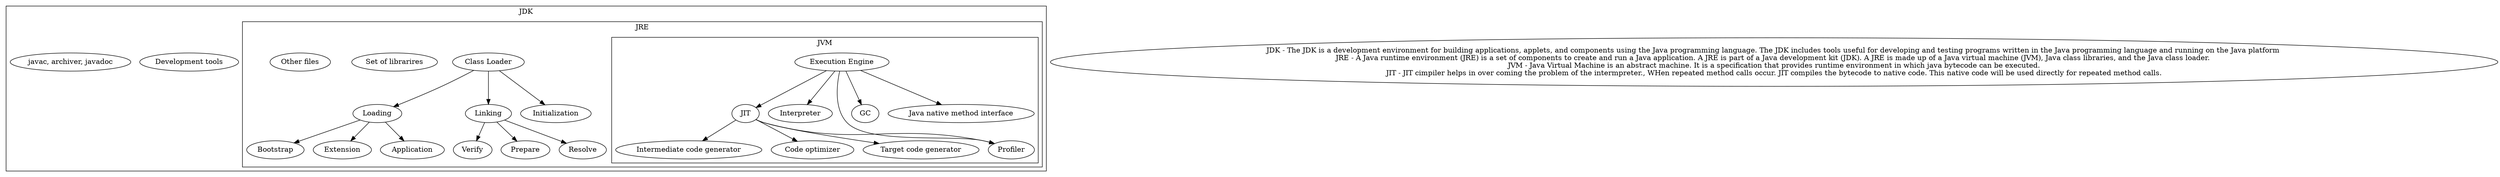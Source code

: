 digraph mygraph {

subgraph cluster_0 {
label="JDK";

"Development tools"
"javac, archiver, javadoc"
subgraph cluster_1{
label="JRE";
"Class Loader" -> Loading;
"Class Loader" -> Linking;
"Class Loader" -> Initialization;
"Set of librarires"
"Other files"
Loading-> Bootstrap;
Loading-> Extension;
Loading-> Application;

Linking-> Verify;
Linking-> Prepare;
Linking-> Resolve;

subgraph cluster_2{
label="JVM";

"Execution Engine" -> JIT;
"Execution Engine" -> Interpreter;
"Execution Engine" -> Profiler;
"Execution Engine" -> GC;
"Execution Engine" -> "Java native method interface";

JIT -> "Intermediate code generator"
JIT -> "Code optimizer"
JIT -> "Target code generator"
JIT -> "Profiler"
}
}
}
"JDK - The JDK is a development environment for building applications, applets, and components using the Java programming language. The JDK includes tools useful for developing and testing programs written in the Java programming language and running on the Java platform \nJRE - A Java runtime environment (JRE) is a set of components to create and run a Java application. A JRE is part of a Java development kit (JDK). A JRE is made up of a Java virtual machine (JVM), Java class libraries, and the Java class loader. \nJVM - Java Virtual Machine is an abstract machine. It is a specification that provides runtime environment in which java bytecode can be executed.\nJIT - JIT cimpiler helps in over coming the problem of the intermpreter., WHen repeated method calls occur. JIT compiles the bytecode to native code. This native code will be used directly for repeated method calls."
}

